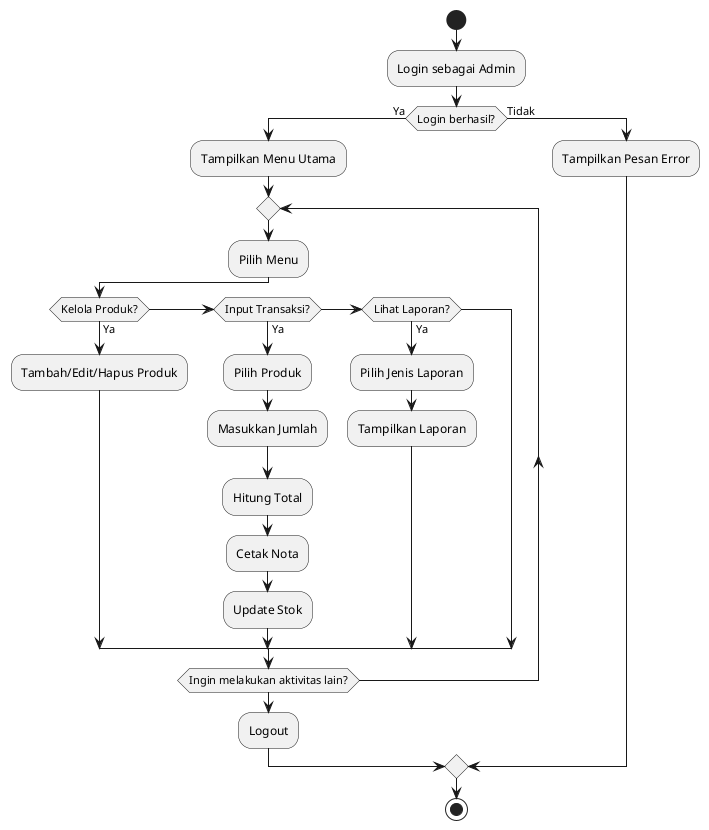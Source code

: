 @startuml
start

:Login sebagai Admin;

if (Login berhasil?) then (Ya)
  :Tampilkan Menu Utama;
  
  repeat
    :Pilih Menu;
    if (Kelola Produk?) then (Ya)
      :Tambah/Edit/Hapus Produk;
    elseif (Input Transaksi?) then (Ya)
      :Pilih Produk;
      :Masukkan Jumlah;
      :Hitung Total;
      :Cetak Nota;
      :Update Stok;
    elseif (Lihat Laporan?) then (Ya)
      :Pilih Jenis Laporan;
      :Tampilkan Laporan;
    endif
  repeat while (Ingin melakukan aktivitas lain?)

  :Logout;
else (Tidak)
  :Tampilkan Pesan Error;
endif

stop
@enduml